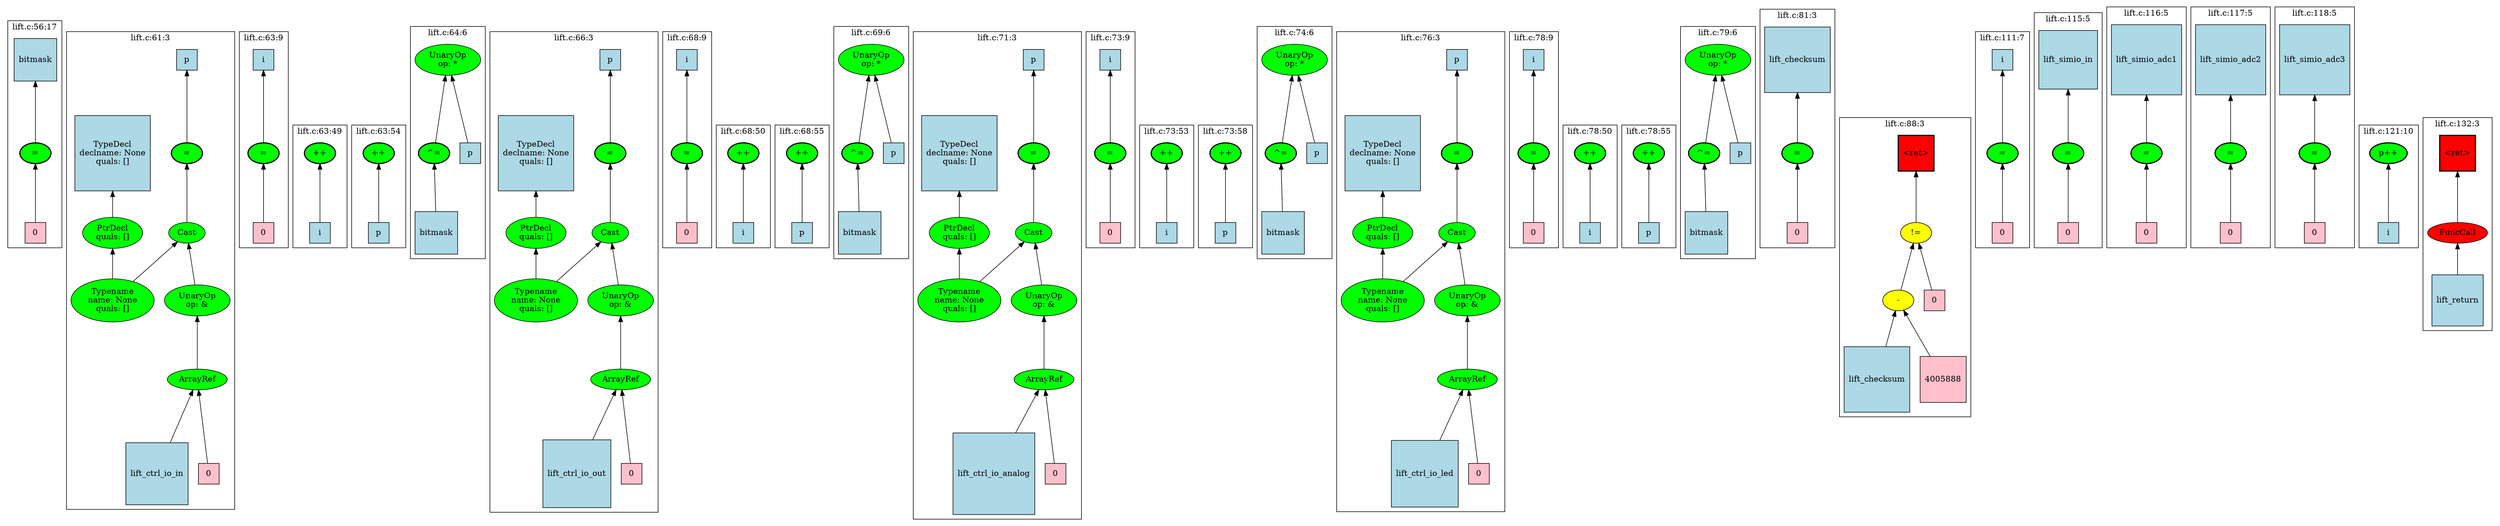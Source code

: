 strict graph "" {
	graph [bb="0,0,3727,788.95",
		newrank=true
	];
	node [label="\N"];
	{
		graph [rank=same,
			rankdir=LR
		];
		rank2	[height=0.5,
			label="",
			pos="1.5,558.95",
			style=invis,
			width=0.013889];
		241	[fillcolor=green,
			height=0.5,
			label="=",
			pos="49.5,558.95",
			style="filled,bold",
			width=0.75];
		rank2 -- 241	[pos="2.25,558.95 8.8945,558.95 15.539,558.95 22.184,558.95",
			style=invis];
		245	[fillcolor=green,
			height=0.5,
			label="=",
			pos="273.5,558.95",
			style="filled,bold",
			width=0.75];
		241 -- 245	[pos="56.324,576.6 64.1,593.95 78.635,619.42 100.5,630.7 145.92,654.14 169.38,652.73 215.5,630.7 238.92,619.52 255.92,593.76 265.25,576.35",
			style=invis];
		258	[fillcolor=green,
			height=0.5,
			label="=",
			pos="384.5,558.95",
			style="filled,bold",
			width=0.75];
		245 -- 258	[pos="300.82,558.95 319.67,558.95 338.52,558.95 357.37,558.95",
			style=invis];
		266	[fillcolor=green,
			height=0.5,
			label="++",
			pos="465.5,558.95",
			style="filled,bold",
			width=0.75];
		258 -- 266	[pos="411.71,558.95 420.54,558.95 429.36,558.95 438.19,558.95",
			style=invis];
		268	[fillcolor=green,
			height=0.5,
			label="++",
			pos="550.5,558.95",
			style="filled,bold",
			width=0.75];
		266 -- 268	[pos="492.73,558.95 502.96,558.95 513.19,558.95 523.42,558.95",
			style=invis];
		270	[fillcolor=green,
			height=0.5,
			label="^=",
			pos="632.5,558.95",
			style="filled,bold",
			width=0.75];
		268 -- 270	[pos="577.73,558.95 586.86,558.95 595.98,558.95 605.11,558.95",
			style=invis];
		274	[fillcolor=green,
			height=0.5,
			label="=",
			pos="907.5,558.95",
			style="filled,bold",
			width=0.75];
		270 -- 274	[pos="638.05,576.85 644.48,594.13 656.91,619.31 677.5,630.7 710.95,649.21 815.01,647.17 849.5,630.7 872.92,619.52 889.92,593.76 899.25,\
576.35",
			style=invis];
		287	[fillcolor=green,
			height=0.5,
			label="=",
			pos="1018.5,558.95",
			style="filled,bold",
			width=0.75];
		274 -- 287	[pos="934.82,558.95 953.67,558.95 972.52,558.95 991.37,558.95",
			style=invis];
		295	[fillcolor=green,
			height=0.5,
			label="++",
			pos="1099.5,558.95",
			style="filled,bold",
			width=0.75];
		287 -- 295	[pos="1045.7,558.95 1054.5,558.95 1063.4,558.95 1072.2,558.95",
			style=invis];
		297	[fillcolor=green,
			height=0.5,
			label="++",
			pos="1184.5,558.95",
			style="filled,bold",
			width=0.75];
		295 -- 297	[pos="1126.7,558.95 1137,558.95 1147.2,558.95 1157.4,558.95",
			style=invis];
		299	[fillcolor=green,
			height=0.5,
			label="^=",
			pos="1266.5,558.95",
			style="filled,bold",
			width=0.75];
		297 -- 299	[pos="1211.7,558.95 1220.9,558.95 1230,558.95 1239.1,558.95",
			style=invis];
		303	[fillcolor=green,
			height=0.5,
			label="=",
			pos="1541.5,558.95",
			style="filled,bold",
			width=0.75];
		299 -- 303	[pos="1272.1,576.85 1278.5,594.13 1290.9,619.31 1311.5,630.7 1344.9,649.21 1449,647.17 1483.5,630.7 1506.9,619.52 1523.9,593.76 1533.3,\
576.35",
			style=invis];
		316	[fillcolor=green,
			height=0.5,
			label="=",
			pos="1652.5,558.95",
			style="filled,bold",
			width=0.75];
		303 -- 316	[pos="1568.8,558.95 1587.7,558.95 1606.5,558.95 1625.4,558.95",
			style=invis];
		324	[fillcolor=green,
			height=0.5,
			label="++",
			pos="1733.5,558.95",
			style="filled,bold",
			width=0.75];
		316 -- 324	[pos="1679.7,558.95 1688.5,558.95 1697.4,558.95 1706.2,558.95",
			style=invis];
		326	[fillcolor=green,
			height=0.5,
			label="++",
			pos="1818.5,558.95",
			style="filled,bold",
			width=0.75];
		324 -- 326	[pos="1760.7,558.95 1771,558.95 1781.2,558.95 1791.4,558.95",
			style=invis];
		328	[fillcolor=green,
			height=0.5,
			label="^=",
			pos="1900.5,558.95",
			style="filled,bold",
			width=0.75];
		326 -- 328	[pos="1845.7,558.95 1854.9,558.95 1864,558.95 1873.1,558.95",
			style=invis];
		332	[fillcolor=green,
			height=0.5,
			label="=",
			pos="2175.5,558.95",
			style="filled,bold",
			width=0.75];
		328 -- 332	[pos="1906.1,576.85 1912.5,594.13 1924.9,619.31 1945.5,630.7 1978.9,649.21 2083,647.17 2117.5,630.7 2140.9,619.52 2157.9,593.76 2167.3,\
576.35",
			style=invis];
		345	[fillcolor=green,
			height=0.5,
			label="=",
			pos="2286.5,558.95",
			style="filled,bold",
			width=0.75];
		332 -- 345	[pos="2202.8,558.95 2221.7,558.95 2240.5,558.95 2259.4,558.95",
			style=invis];
		353	[fillcolor=green,
			height=0.5,
			label="++",
			pos="2367.5,558.95",
			style="filled,bold",
			width=0.75];
		345 -- 353	[pos="2313.7,558.95 2322.5,558.95 2331.4,558.95 2340.2,558.95",
			style=invis];
		355	[fillcolor=green,
			height=0.5,
			label="++",
			pos="2452.5,558.95",
			style="filled,bold",
			width=0.75];
		353 -- 355	[pos="2394.7,558.95 2405,558.95 2415.2,558.95 2425.4,558.95",
			style=invis];
		357	[fillcolor=green,
			height=0.5,
			label="^=",
			pos="2534.5,558.95",
			style="filled,bold",
			width=0.75];
		355 -- 357	[pos="2479.7,558.95 2488.9,558.95 2498,558.95 2507.1,558.95",
			style=invis];
		361	[fillcolor=green,
			height=0.5,
			label="=",
			pos="2686.5,558.95",
			style="filled,bold",
			width=0.75];
		357 -- 361	[pos="2540.1,576.85 2546.5,594.13 2558.9,619.31 2579.5,630.7 2594.7,639.09 2602.6,637.55 2618.5,630.7 2644.4,619.58 2665,593.27 2676.5,\
575.78",
			style=invis];
		372	[fillcolor=red,
			height=0.65278,
			label="\<ret\>",
			pos="2859.5,558.95",
			shape=square,
			style="filled,bold",
			width=0.65278];
		361 -- 372	[pos="2713.5,558.95 2754.3,558.95 2795.1,558.95 2835.8,558.95",
			style=invis];
		397	[fillcolor=green,
			height=0.5,
			label="=",
			pos="2987.5,558.95",
			style="filled,bold",
			width=0.75];
		372 -- 397	[pos="2883.5,558.95 2909.1,558.95 2934.7,558.95 2960.3,558.95",
			style=invis];
		405	[fillcolor=green,
			height=0.5,
			label="=",
			pos="3086.5,558.95",
			style="filled,bold",
			width=0.75];
		397 -- 405	[pos="3014.6,558.95 3029.5,558.95 3044.4,558.95 3059.2,558.95",
			style=invis];
		408	[fillcolor=green,
			height=0.5,
			label="=",
			pos="3205.5,558.95",
			style="filled,bold",
			width=0.75];
		405 -- 408	[pos="3113.9,558.95 3135.4,558.95 3156.9,558.95 3178.3,558.95",
			style=invis];
		411	[fillcolor=green,
			height=0.5,
			label="=",
			pos="3331.5,558.95",
			style="filled,bold",
			width=0.75];
		408 -- 411	[pos="3232.6,558.95 3256.5,558.95 3280.5,558.95 3304.4,558.95",
			style=invis];
		414	[fillcolor=green,
			height=0.5,
			label="=",
			pos="3457.5,558.95",
			style="filled,bold",
			width=0.75];
		411 -- 414	[pos="3358.6,558.95 3382.5,558.95 3406.5,558.95 3430.4,558.95",
			style=invis];
		421	[fillcolor=green,
			height=0.5,
			label="p++",
			pos="3565.5,558.95",
			style="filled,bold",
			width=0.75];
		414 -- 421	[pos="3484.5,558.95 3502.4,558.95 3520.4,558.95 3538.3,558.95",
			style=invis];
		439	[fillcolor=red,
			height=0.65278,
			label="\<ret\>",
			pos="3666.5,558.95",
			shape=square,
			style="filled,bold",
			width=0.65278];
		421 -- 439	[pos="3592.7,558.95 3609.4,558.95 3626.2,558.95 3642.9,558.95",
			style=invis];
		end	[height=0.5,
			label="",
			pos="3726.5,558.95",
			style=invis,
			width=0.013889];
		439 -- end	[pos="3690.4,558.95 3702.2,558.95 3714.1,558.95 3725.9,558.95",
			style=invis];
	}
	subgraph cluster241 {
		graph [bb="10.5,413.95,87.5,759.95",
			label="lift.c:56:17",
			lheight=0.21,
			lp="49,748.45",
			lwidth=0.85
		];
		241;
		244	[fillcolor=pink,
			height=0.5,
			label=0,
			pos="49.5,439.95",
			shape=square,
			style=filled,
			width=0.5];
		241 -- 244	[dir=back,
			pos="s,49.5,540.94 49.5,530.7 49.5,508.23 49.5,477.06 49.5,457.99"];
		242	[fillcolor=lightblue,
			height=0.83333,
			label=bitmask,
			pos="49.5,698.95",
			shape=square,
			style=filled,
			width=0.83333];
		242 -- 241	[dir=back,
			pos="s,49.5,668.69 49.5,658.41 49.5,631.49 49.5,597.21 49.5,577.01"];
	}
	subgraph cluster245 {
		graph [bb="95.5,20.5,341.5,747.95",
			label="lift.c:61:3",
			lheight=0.21,
			lp="218.5,736.45",
			lwidth=0.75
		];
		245;
		247	[fillcolor=green,
			height=0.5,
			label=Cast,
			pos="273.5,439.95",
			style=filled,
			width=0.75];
		245 -- 247	[dir=back,
			pos="s,273.5,540.94 273.5,530.7 273.5,508.23 273.5,477.06 273.5,457.99"];
		248	[fillcolor=green,
			height=1.041,
			label="Typename
name: None
quals: []",
			pos="162.5,336.48",
			style=filled,
			width=1.6303];
		247 -- 248	[dir=back,
			pos="s,258.07,424.84 250.32,417.76 234.46,403.27 213.21,383.84 195.59,367.73"];
		252	[fillcolor=green,
			height=0.74639,
			label="UnaryOp
op: &",
			pos="286.5,336.48",
			style=filled,
			width=1.316];
		247 -- 252	[dir=back,
			pos="s,275.71,421.74 277.01,411.58 278.92,396.66 281.27,378.28 283.16,363.56"];
		253	[fillcolor=green,
			height=0.5,
			label=ArrayRef,
			pos="286.5,216",
			style=filled,
			width=1.2277];
		252 -- 253	[dir=back,
			pos="s,286.5,309.48 286.5,299.3 286.5,277.66 286.5,251.14 286.5,234.16"];
		246	[fillcolor=lightblue,
			height=0.5,
			label=p,
			pos="273.5,698.95",
			shape=square,
			style=filled,
			width=0.5];
		246 -- 245	[dir=back,
			pos="s,273.5,680.75 273.5,670.55 273.5,642.83 273.5,600.83 273.5,577.37"];
		254	[fillcolor=lightblue,
			height=1.2778,
			label=lift_ctrl_io_in,
			pos="218.5,74.5",
			shape=square,
			style=filled,
			width=1.2778];
		253 -- 254	[dir=back,
			pos="s,278.3,198.17 273.91,189.16 264.57,170.02 251.62,143.44 240.58,120.8"];
		255	[fillcolor=pink,
			height=0.5,
			label=0,
			pos="300.5,74.5",
			shape=square,
			style=filled,
			width=0.5];
		253 -- 255	[dir=back,
			pos="s,288.22,197.89 289.22,187.91 292.04,159.77 296.38,116.56 298.77,92.745"];
		249	[fillcolor=green,
			height=0.74639,
			label="PtrDecl
quals: []",
			pos="162.5,439.95",
			style=filled,
			width=1.2178];
		249 -- 248	[dir=back,
			pos="s,162.5,412.82 162.5,402.74 162.5,393.48 162.5,383.52 162.5,374.23"];
		250	[fillcolor=lightblue,
			height=1.4722,
			label="TypeDecl
declname: None
quals: []",
			pos="162.5,558.95",
			shape=square,
			style=filled,
			width=1.4722];
		250 -- 249	[dir=back,
			pos="s,162.5,505.61 162.5,495.54 162.5,485.47 162.5,475.55 162.5,467"];
	}
	subgraph cluster258 {
		graph [bb="349.5,413.95,419.5,747.95",
			label="lift.c:63:9",
			lheight=0.21,
			lp="384.5,736.45",
			lwidth=0.75
		];
		258;
		260	[fillcolor=pink,
			height=0.5,
			label=0,
			pos="384.5,439.95",
			shape=square,
			style=filled,
			width=0.5];
		258 -- 260	[dir=back,
			pos="s,384.5,540.94 384.5,530.7 384.5,508.23 384.5,477.06 384.5,457.99"];
		259	[fillcolor=lightblue,
			height=0.5,
			label=i,
			pos="384.5,698.95",
			shape=square,
			style=filled,
			width=0.5];
		259 -- 258	[dir=back,
			pos="s,384.5,680.75 384.5,670.55 384.5,642.83 384.5,600.83 384.5,577.37"];
	}
	subgraph cluster266 {
		graph [bb="427.5,413.95,504.5,607.95",
			label="lift.c:63:49",
			lheight=0.21,
			lp="466,596.45",
			lwidth=0.85
		];
		266;
		267	[fillcolor=lightblue,
			height=0.5,
			label=i,
			pos="465.5,439.95",
			shape=square,
			style=filled,
			width=0.5];
		266 -- 267	[dir=back,
			pos="s,465.5,540.94 465.5,530.7 465.5,508.23 465.5,477.06 465.5,457.99"];
	}
	subgraph cluster268 {
		graph [bb="512.5,413.95,589.5,607.95",
			label="lift.c:63:54",
			lheight=0.21,
			lp="551,596.45",
			lwidth=0.85
		];
		268;
		269	[fillcolor=lightblue,
			height=0.5,
			label=p,
			pos="550.5,439.95",
			shape=square,
			style=filled,
			width=0.5];
		268 -- 269	[dir=back,
			pos="s,550.5,540.94 550.5,530.7 550.5,508.23 550.5,477.06 550.5,457.99"];
	}
	subgraph cluster270 {
		graph [bb="597.5,401.95,721.5,756.82",
			label="lift.c:64:6",
			lheight=0.21,
			lp="659.5,745.32",
			lwidth=0.75
		];
		270;
		273	[fillcolor=lightblue,
			height=0.83333,
			label=bitmask,
			pos="635.5,439.95",
			shape=square,
			style=filled,
			width=0.83333];
		270 -- 273	[dir=back,
			pos="s,632.94,540.94 633.2,530.74 633.66,512.6 634.27,488.77 634.75,470.22"];
		271	[fillcolor=green,
			height=0.74639,
			label="UnaryOp
op: *",
			pos="659.5,698.95",
			style=filled,
			width=1.316];
		271 -- 270	[dir=back,
			pos="s,654.42,672 652.47,662 647.11,634.64 639.98,598.19 635.85,577.08"];
		272	[fillcolor=lightblue,
			height=0.5,
			label=p,
			pos="695.5,558.95",
			shape=square,
			style=filled,
			width=0.5];
		271 -- 272	[dir=back,
			pos="s,666.19,672.32 668.79,662.34 675.93,634.97 685.48,598.38 691.01,577.16"];
	}
	subgraph cluster274 {
		graph [bb="729.5,17.5,975.5,747.95",
			label="lift.c:66:3",
			lheight=0.21,
			lp="852.5,736.45",
			lwidth=0.75
		];
		274;
		276	[fillcolor=green,
			height=0.5,
			label=Cast,
			pos="907.5,439.95",
			style=filled,
			width=0.75];
		274 -- 276	[dir=back,
			pos="s,907.5,540.94 907.5,530.7 907.5,508.23 907.5,477.06 907.5,457.99"];
		277	[fillcolor=green,
			height=1.041,
			label="Typename
name: None
quals: []",
			pos="796.5,336.48",
			style=filled,
			width=1.6303];
		276 -- 277	[dir=back,
			pos="s,892.07,424.84 884.32,417.76 868.46,403.27 847.21,383.84 829.59,367.73"];
		281	[fillcolor=green,
			height=0.74639,
			label="UnaryOp
op: &",
			pos="920.5,336.48",
			style=filled,
			width=1.316];
		276 -- 281	[dir=back,
			pos="s,909.71,421.74 911.01,411.58 912.92,396.66 915.27,378.28 917.16,363.56"];
		282	[fillcolor=green,
			height=0.5,
			label=ArrayRef,
			pos="920.5,216",
			style=filled,
			width=1.2277];
		281 -- 282	[dir=back,
			pos="s,920.5,309.48 920.5,299.3 920.5,277.66 920.5,251.14 920.5,234.16"];
		275	[fillcolor=lightblue,
			height=0.5,
			label=p,
			pos="907.5,698.95",
			shape=square,
			style=filled,
			width=0.5];
		275 -- 274	[dir=back,
			pos="s,907.5,680.75 907.5,670.55 907.5,642.83 907.5,600.83 907.5,577.37"];
		283	[fillcolor=lightblue,
			height=1.3611,
			label=lift_ctrl_io_out,
			pos="849.5,74.5",
			shape=square,
			style=filled,
			width=1.3611];
		282 -- 283	[dir=back,
			pos="s,911.94,198.17 907.39,189.24 898.03,170.86 885.17,145.59 873.95,123.53"];
		284	[fillcolor=pink,
			height=0.5,
			label=0,
			pos="934.5,74.5",
			shape=square,
			style=filled,
			width=0.5];
		282 -- 284	[dir=back,
			pos="s,922.22,197.89 923.22,187.91 926.04,159.77 930.38,116.56 932.77,92.745"];
		278	[fillcolor=green,
			height=0.74639,
			label="PtrDecl
quals: []",
			pos="796.5,439.95",
			style=filled,
			width=1.2178];
		278 -- 277	[dir=back,
			pos="s,796.5,412.82 796.5,402.74 796.5,393.48 796.5,383.52 796.5,374.23"];
		279	[fillcolor=lightblue,
			height=1.4722,
			label="TypeDecl
declname: None
quals: []",
			pos="796.5,558.95",
			shape=square,
			style=filled,
			width=1.4722];
		279 -- 278	[dir=back,
			pos="s,796.5,505.61 796.5,495.54 796.5,485.47 796.5,475.55 796.5,467"];
	}
	subgraph cluster287 {
		graph [bb="983.5,413.95,1053.5,747.95",
			label="lift.c:68:9",
			lheight=0.21,
			lp="1018.5,736.45",
			lwidth=0.75
		];
		287;
		289	[fillcolor=pink,
			height=0.5,
			label=0,
			pos="1018.5,439.95",
			shape=square,
			style=filled,
			width=0.5];
		287 -- 289	[dir=back,
			pos="s,1018.5,540.94 1018.5,530.7 1018.5,508.23 1018.5,477.06 1018.5,457.99"];
		288	[fillcolor=lightblue,
			height=0.5,
			label=i,
			pos="1018.5,698.95",
			shape=square,
			style=filled,
			width=0.5];
		288 -- 287	[dir=back,
			pos="s,1018.5,680.75 1018.5,670.55 1018.5,642.83 1018.5,600.83 1018.5,577.37"];
	}
	subgraph cluster295 {
		graph [bb="1061.5,413.95,1138.5,607.95",
			label="lift.c:68:50",
			lheight=0.21,
			lp="1100,596.45",
			lwidth=0.85
		];
		295;
		296	[fillcolor=lightblue,
			height=0.5,
			label=i,
			pos="1099.5,439.95",
			shape=square,
			style=filled,
			width=0.5];
		295 -- 296	[dir=back,
			pos="s,1099.5,540.94 1099.5,530.7 1099.5,508.23 1099.5,477.06 1099.5,457.99"];
	}
	subgraph cluster297 {
		graph [bb="1146.5,413.95,1223.5,607.95",
			label="lift.c:68:55",
			lheight=0.21,
			lp="1185,596.45",
			lwidth=0.85
		];
		297;
		298	[fillcolor=lightblue,
			height=0.5,
			label=p,
			pos="1184.5,439.95",
			shape=square,
			style=filled,
			width=0.5];
		297 -- 298	[dir=back,
			pos="s,1184.5,540.94 1184.5,530.7 1184.5,508.23 1184.5,477.06 1184.5,457.99"];
	}
	subgraph cluster299 {
		graph [bb="1231.5,401.95,1355.5,756.82",
			label="lift.c:69:6",
			lheight=0.21,
			lp="1293.5,745.32",
			lwidth=0.75
		];
		299;
		302	[fillcolor=lightblue,
			height=0.83333,
			label=bitmask,
			pos="1269.5,439.95",
			shape=square,
			style=filled,
			width=0.83333];
		299 -- 302	[dir=back,
			pos="s,1266.9,540.94 1267.2,530.74 1267.7,512.6 1268.3,488.77 1268.7,470.22"];
		300	[fillcolor=green,
			height=0.74639,
			label="UnaryOp
op: *",
			pos="1293.5,698.95",
			style=filled,
			width=1.316];
		300 -- 299	[dir=back,
			pos="s,1288.4,672 1286.5,662 1281.1,634.64 1274,598.19 1269.9,577.08"];
		301	[fillcolor=lightblue,
			height=0.5,
			label=p,
			pos="1329.5,558.95",
			shape=square,
			style=filled,
			width=0.5];
		300 -- 301	[dir=back,
			pos="s,1300.2,672.32 1302.8,662.34 1309.9,634.97 1319.5,598.38 1325,577.16"];
	}
	subgraph cluster303 {
		graph [bb="1363.5,8,1609.5,747.95",
			label="lift.c:71:3",
			lheight=0.21,
			lp="1486.5,736.45",
			lwidth=0.75
		];
		303;
		305	[fillcolor=green,
			height=0.5,
			label=Cast,
			pos="1541.5,439.95",
			style=filled,
			width=0.75];
		303 -- 305	[dir=back,
			pos="s,1541.5,540.94 1541.5,530.7 1541.5,508.23 1541.5,477.06 1541.5,457.99"];
		306	[fillcolor=green,
			height=1.041,
			label="Typename
name: None
quals: []",
			pos="1430.5,336.48",
			style=filled,
			width=1.6303];
		305 -- 306	[dir=back,
			pos="s,1526.1,424.84 1518.3,417.76 1502.5,403.27 1481.2,383.84 1463.6,367.73"];
		310	[fillcolor=green,
			height=0.74639,
			label="UnaryOp
op: &",
			pos="1554.5,336.48",
			style=filled,
			width=1.316];
		305 -- 310	[dir=back,
			pos="s,1543.7,421.74 1545,411.58 1546.9,396.66 1549.3,378.28 1551.2,363.56"];
		311	[fillcolor=green,
			height=0.5,
			label=ArrayRef,
			pos="1554.5,216",
			style=filled,
			width=1.2277];
		310 -- 311	[dir=back,
			pos="s,1554.5,309.48 1554.5,299.3 1554.5,277.66 1554.5,251.14 1554.5,234.16"];
		304	[fillcolor=lightblue,
			height=0.5,
			label=p,
			pos="1541.5,698.95",
			shape=square,
			style=filled,
			width=0.5];
		304 -- 303	[dir=back,
			pos="s,1541.5,680.75 1541.5,670.55 1541.5,642.83 1541.5,600.83 1541.5,577.37"];
		312	[fillcolor=lightblue,
			height=1.625,
			label=lift_ctrl_io_analog,
			pos="1473.5,74.5",
			shape=square,
			style=filled,
			width=1.625];
		311 -- 312	[dir=back,
			pos="s,1544.7,198.17 1539.5,189.08 1530.3,173.35 1518.3,152.62 1507,133.18"];
		313	[fillcolor=pink,
			height=0.5,
			label=0,
			pos="1568.5,74.5",
			shape=square,
			style=filled,
			width=0.5];
		311 -- 313	[dir=back,
			pos="s,1556.2,197.89 1557.2,187.91 1560,159.77 1564.4,116.56 1566.8,92.745"];
		307	[fillcolor=green,
			height=0.74639,
			label="PtrDecl
quals: []",
			pos="1430.5,439.95",
			style=filled,
			width=1.2178];
		307 -- 306	[dir=back,
			pos="s,1430.5,412.82 1430.5,402.74 1430.5,393.48 1430.5,383.52 1430.5,374.23"];
		308	[fillcolor=lightblue,
			height=1.4722,
			label="TypeDecl
declname: None
quals: []",
			pos="1430.5,558.95",
			shape=square,
			style=filled,
			width=1.4722];
		308 -- 307	[dir=back,
			pos="s,1430.5,505.61 1430.5,495.54 1430.5,485.47 1430.5,475.55 1430.5,467"];
	}
	subgraph cluster316 {
		graph [bb="1617.5,413.95,1687.5,747.95",
			label="lift.c:73:9",
			lheight=0.21,
			lp="1652.5,736.45",
			lwidth=0.75
		];
		316;
		318	[fillcolor=pink,
			height=0.5,
			label=0,
			pos="1652.5,439.95",
			shape=square,
			style=filled,
			width=0.5];
		316 -- 318	[dir=back,
			pos="s,1652.5,540.94 1652.5,530.7 1652.5,508.23 1652.5,477.06 1652.5,457.99"];
		317	[fillcolor=lightblue,
			height=0.5,
			label=i,
			pos="1652.5,698.95",
			shape=square,
			style=filled,
			width=0.5];
		317 -- 316	[dir=back,
			pos="s,1652.5,680.75 1652.5,670.55 1652.5,642.83 1652.5,600.83 1652.5,577.37"];
	}
	subgraph cluster324 {
		graph [bb="1695.5,413.95,1772.5,607.95",
			label="lift.c:73:53",
			lheight=0.21,
			lp="1734,596.45",
			lwidth=0.85
		];
		324;
		325	[fillcolor=lightblue,
			height=0.5,
			label=i,
			pos="1733.5,439.95",
			shape=square,
			style=filled,
			width=0.5];
		324 -- 325	[dir=back,
			pos="s,1733.5,540.94 1733.5,530.7 1733.5,508.23 1733.5,477.06 1733.5,457.99"];
	}
	subgraph cluster326 {
		graph [bb="1780.5,413.95,1857.5,607.95",
			label="lift.c:73:58",
			lheight=0.21,
			lp="1819,596.45",
			lwidth=0.85
		];
		326;
		327	[fillcolor=lightblue,
			height=0.5,
			label=p,
			pos="1818.5,439.95",
			shape=square,
			style=filled,
			width=0.5];
		326 -- 327	[dir=back,
			pos="s,1818.5,540.94 1818.5,530.7 1818.5,508.23 1818.5,477.06 1818.5,457.99"];
	}
	subgraph cluster328 {
		graph [bb="1865.5,401.95,1989.5,756.82",
			label="lift.c:74:6",
			lheight=0.21,
			lp="1927.5,745.32",
			lwidth=0.75
		];
		328;
		331	[fillcolor=lightblue,
			height=0.83333,
			label=bitmask,
			pos="1903.5,439.95",
			shape=square,
			style=filled,
			width=0.83333];
		328 -- 331	[dir=back,
			pos="s,1900.9,540.94 1901.2,530.74 1901.7,512.6 1902.3,488.77 1902.7,470.22"];
		329	[fillcolor=green,
			height=0.74639,
			label="UnaryOp
op: *",
			pos="1927.5,698.95",
			style=filled,
			width=1.316];
		329 -- 328	[dir=back,
			pos="s,1922.4,672 1920.5,662 1915.1,634.64 1908,598.19 1903.9,577.08"];
		330	[fillcolor=lightblue,
			height=0.5,
			label=p,
			pos="1963.5,558.95",
			shape=square,
			style=filled,
			width=0.5];
		329 -- 330	[dir=back,
			pos="s,1934.2,672.32 1936.8,662.34 1943.9,634.97 1953.5,598.38 1959,577.16"];
	}
	subgraph cluster332 {
		graph [bb="1997.5,17.5,2243.5,747.95",
			label="lift.c:76:3",
			lheight=0.21,
			lp="2120.5,736.45",
			lwidth=0.75
		];
		332;
		334	[fillcolor=green,
			height=0.5,
			label=Cast,
			pos="2175.5,439.95",
			style=filled,
			width=0.75];
		332 -- 334	[dir=back,
			pos="s,2175.5,540.94 2175.5,530.7 2175.5,508.23 2175.5,477.06 2175.5,457.99"];
		335	[fillcolor=green,
			height=1.041,
			label="Typename
name: None
quals: []",
			pos="2064.5,336.48",
			style=filled,
			width=1.6303];
		334 -- 335	[dir=back,
			pos="s,2160.1,424.84 2152.3,417.76 2136.5,403.27 2115.2,383.84 2097.6,367.73"];
		339	[fillcolor=green,
			height=0.74639,
			label="UnaryOp
op: &",
			pos="2188.5,336.48",
			style=filled,
			width=1.316];
		334 -- 339	[dir=back,
			pos="s,2177.7,421.74 2179,411.58 2180.9,396.66 2183.3,378.28 2185.2,363.56"];
		340	[fillcolor=green,
			height=0.5,
			label=ArrayRef,
			pos="2188.5,216",
			style=filled,
			width=1.2277];
		339 -- 340	[dir=back,
			pos="s,2188.5,309.48 2188.5,299.3 2188.5,277.66 2188.5,251.14 2188.5,234.16"];
		333	[fillcolor=lightblue,
			height=0.5,
			label=p,
			pos="2175.5,698.95",
			shape=square,
			style=filled,
			width=0.5];
		333 -- 332	[dir=back,
			pos="s,2175.5,680.75 2175.5,670.55 2175.5,642.83 2175.5,600.83 2175.5,577.37"];
		341	[fillcolor=lightblue,
			height=1.3611,
			label=lift_ctrl_io_led,
			pos="2117.5,74.5",
			shape=square,
			style=filled,
			width=1.3611];
		340 -- 341	[dir=back,
			pos="s,2179.9,198.17 2175.4,189.24 2166,170.86 2153.2,145.59 2141.9,123.53"];
		342	[fillcolor=pink,
			height=0.5,
			label=0,
			pos="2202.5,74.5",
			shape=square,
			style=filled,
			width=0.5];
		340 -- 342	[dir=back,
			pos="s,2190.2,197.89 2191.2,187.91 2194,159.77 2198.4,116.56 2200.8,92.745"];
		336	[fillcolor=green,
			height=0.74639,
			label="PtrDecl
quals: []",
			pos="2064.5,439.95",
			style=filled,
			width=1.2178];
		336 -- 335	[dir=back,
			pos="s,2064.5,412.82 2064.5,402.74 2064.5,393.48 2064.5,383.52 2064.5,374.23"];
		337	[fillcolor=lightblue,
			height=1.4722,
			label="TypeDecl
declname: None
quals: []",
			pos="2064.5,558.95",
			shape=square,
			style=filled,
			width=1.4722];
		337 -- 336	[dir=back,
			pos="s,2064.5,505.61 2064.5,495.54 2064.5,485.47 2064.5,475.55 2064.5,467"];
	}
	subgraph cluster345 {
		graph [bb="2251.5,413.95,2321.5,747.95",
			label="lift.c:78:9",
			lheight=0.21,
			lp="2286.5,736.45",
			lwidth=0.75
		];
		345;
		347	[fillcolor=pink,
			height=0.5,
			label=0,
			pos="2286.5,439.95",
			shape=square,
			style=filled,
			width=0.5];
		345 -- 347	[dir=back,
			pos="s,2286.5,540.94 2286.5,530.7 2286.5,508.23 2286.5,477.06 2286.5,457.99"];
		346	[fillcolor=lightblue,
			height=0.5,
			label=i,
			pos="2286.5,698.95",
			shape=square,
			style=filled,
			width=0.5];
		346 -- 345	[dir=back,
			pos="s,2286.5,680.75 2286.5,670.55 2286.5,642.83 2286.5,600.83 2286.5,577.37"];
	}
	subgraph cluster353 {
		graph [bb="2329.5,413.95,2406.5,607.95",
			label="lift.c:78:50",
			lheight=0.21,
			lp="2368,596.45",
			lwidth=0.85
		];
		353;
		354	[fillcolor=lightblue,
			height=0.5,
			label=i,
			pos="2367.5,439.95",
			shape=square,
			style=filled,
			width=0.5];
		353 -- 354	[dir=back,
			pos="s,2367.5,540.94 2367.5,530.7 2367.5,508.23 2367.5,477.06 2367.5,457.99"];
	}
	subgraph cluster355 {
		graph [bb="2414.5,413.95,2491.5,607.95",
			label="lift.c:78:55",
			lheight=0.21,
			lp="2453,596.45",
			lwidth=0.85
		];
		355;
		356	[fillcolor=lightblue,
			height=0.5,
			label=p,
			pos="2452.5,439.95",
			shape=square,
			style=filled,
			width=0.5];
		355 -- 356	[dir=back,
			pos="s,2452.5,540.94 2452.5,530.7 2452.5,508.23 2452.5,477.06 2452.5,457.99"];
	}
	subgraph cluster357 {
		graph [bb="2499.5,401.95,2623.5,756.82",
			label="lift.c:79:6",
			lheight=0.21,
			lp="2561.5,745.32",
			lwidth=0.75
		];
		357;
		360	[fillcolor=lightblue,
			height=0.83333,
			label=bitmask,
			pos="2537.5,439.95",
			shape=square,
			style=filled,
			width=0.83333];
		357 -- 360	[dir=back,
			pos="s,2534.9,540.94 2535.2,530.74 2535.7,512.6 2536.3,488.77 2536.7,470.22"];
		358	[fillcolor=green,
			height=0.74639,
			label="UnaryOp
op: *",
			pos="2561.5,698.95",
			style=filled,
			width=1.316];
		358 -- 357	[dir=back,
			pos="s,2556.4,672 2554.5,662 2549.1,634.64 2542,598.19 2537.9,577.08"];
		359	[fillcolor=lightblue,
			height=0.5,
			label=p,
			pos="2597.5,558.95",
			shape=square,
			style=filled,
			width=0.5];
		358 -- 359	[dir=back,
			pos="s,2568.2,672.32 2570.8,662.34 2577.9,634.97 2587.5,598.38 2593,577.16"];
	}
	subgraph cluster361 {
		graph [bb="2631.5,413.95,2741.5,776.95",
			label="lift.c:81:3",
			lheight=0.21,
			lp="2686.5,765.45",
			lwidth=0.75
		];
		361;
		363	[fillcolor=pink,
			height=0.5,
			label=0,
			pos="2686.5,439.95",
			shape=square,
			style=filled,
			width=0.5];
		361 -- 363	[dir=back,
			pos="s,2686.5,540.94 2686.5,530.7 2686.5,508.23 2686.5,477.06 2686.5,457.99"];
		362	[fillcolor=lightblue,
			height=1.3056,
			label=lift_checksum,
			pos="2686.5,698.95",
			shape=square,
			style=filled,
			width=1.3056];
		362 -- 361	[dir=back,
			pos="s,2686.5,651.62 2686.5,641.49 2686.5,618.3 2686.5,593.15 2686.5,577.01"];
	}
	subgraph cluster372 {
		graph [bb="2749.5,161,2941.5,613.45",
			label="lift.c:88:3",
			lheight=0.21,
			lp="2845.5,601.95",
			lwidth=0.75
		];
		372;
		373	[fillcolor=yellow,
			height=0.5,
			label="!=",
			pos="2859.5,439.95",
			style=filled,
			width=0.75];
		372 -- 373	[dir=back,
			pos="s,2859.5,535.39 2859.5,525.25 2859.5,503.46 2859.5,475.7 2859.5,458.12"];
		374	[fillcolor=yellow,
			height=0.5,
			label="-",
			pos="2828.5,336.48",
			style=filled,
			width=0.75];
		373 -- 374	[dir=back,
			pos="s,2854.4,422.2 2851.5,412.63 2845.8,394.2 2838.5,370.13 2833.6,354.26"];
		377	[fillcolor=pink,
			height=0.5,
			label=0,
			pos="2891.5,336.48",
			shape=square,
			style=filled,
			width=0.5];
		373 -- 377	[dir=back,
			pos="s,2864.8,422.2 2867.9,412.43 2873.6,394.16 2881.1,370.42 2886.1,354.6"];
		375	[fillcolor=lightblue,
			height=1.3056,
			label=lift_checksum,
			pos="2804.5,216",
			shape=square,
			style=filled,
			width=1.3056];
		374 -- 375	[dir=back,
			pos="s,2825.1,318.5 2823,308.5 2820.3,295.07 2817,278.46 2813.8,263.1"];
		376	[fillcolor=pink,
			height=0.88889,
			label=4005888,
			pos="2901.5,216",
			shape=square,
			style=filled,
			width=0.88889];
		374 -- 376	[dir=back,
			pos="s,2838.3,319.5 2843.8,310.67 2855,292.51 2870.2,267.75 2882.2,248.24"];
	}
	subgraph cluster397 {
		graph [bb="2949.5,413.95,3026.5,747.95",
			label="lift.c:111:7",
			lheight=0.21,
			lp="2988,736.45",
			lwidth=0.85
		];
		397;
		400	[fillcolor=pink,
			height=0.5,
			label=0,
			pos="2987.5,439.95",
			shape=square,
			style=filled,
			width=0.5];
		397 -- 400	[dir=back,
			pos="s,2987.5,540.94 2987.5,530.7 2987.5,508.23 2987.5,477.06 2987.5,457.99"];
		398	[fillcolor=lightblue,
			height=0.5,
			label=i,
			pos="2987.5,698.95",
			shape=square,
			style=filled,
			width=0.5];
		398 -- 397	[dir=back,
			pos="s,2987.5,680.75 2987.5,670.55 2987.5,642.83 2987.5,600.83 2987.5,577.37"];
	}
	subgraph cluster405 {
		graph [bb="3034.5,413.95,3138.5,773.45",
			label="lift.c:115:5",
			lheight=0.21,
			lp="3086.5,761.95",
			lwidth=0.85
		];
		405;
		407	[fillcolor=pink,
			height=0.5,
			label=0,
			pos="3086.5,439.95",
			shape=square,
			style=filled,
			width=0.5];
		405 -- 407	[dir=back,
			pos="s,3086.5,540.94 3086.5,530.7 3086.5,508.23 3086.5,477.06 3086.5,457.99"];
		406	[fillcolor=lightblue,
			height=1.2083,
			label=lift_simio_in,
			pos="3086.5,698.95",
			shape=square,
			style=filled,
			width=1.2083];
		406 -- 405	[dir=back,
			pos="s,3086.5,655.42 3086.5,645.25 3086.5,621.03 3086.5,593.97 3086.5,576.96"];
	}
	subgraph cluster408 {
		graph [bb="3146.5,413.95,3264.5,780.95",
			label="lift.c:116:5",
			lheight=0.21,
			lp="3205.5,769.45",
			lwidth=0.85
		];
		408;
		410	[fillcolor=pink,
			height=0.5,
			label=0,
			pos="3205.5,439.95",
			shape=square,
			style=filled,
			width=0.5];
		408 -- 410	[dir=back,
			pos="s,3205.5,540.94 3205.5,530.7 3205.5,508.23 3205.5,477.06 3205.5,457.99"];
		409	[fillcolor=lightblue,
			height=1.4167,
			label=lift_simio_adc1,
			pos="3205.5,698.95",
			shape=square,
			style=filled,
			width=1.4167];
		409 -- 408	[dir=back,
			pos="s,3205.5,647.74 3205.5,637.7 3205.5,615.59 3205.5,592.26 3205.5,577"];
	}
	subgraph cluster411 {
		graph [bb="3272.5,413.95,3390.5,780.95",
			label="lift.c:117:5",
			lheight=0.21,
			lp="3331.5,769.45",
			lwidth=0.85
		];
		411;
		413	[fillcolor=pink,
			height=0.5,
			label=0,
			pos="3331.5,439.95",
			shape=square,
			style=filled,
			width=0.5];
		411 -- 413	[dir=back,
			pos="s,3331.5,540.94 3331.5,530.7 3331.5,508.23 3331.5,477.06 3331.5,457.99"];
		412	[fillcolor=lightblue,
			height=1.4167,
			label=lift_simio_adc2,
			pos="3331.5,698.95",
			shape=square,
			style=filled,
			width=1.4167];
		412 -- 411	[dir=back,
			pos="s,3331.5,647.74 3331.5,637.7 3331.5,615.59 3331.5,592.26 3331.5,577"];
	}
	subgraph cluster414 {
		graph [bb="3398.5,413.95,3516.5,780.95",
			label="lift.c:118:5",
			lheight=0.21,
			lp="3457.5,769.45",
			lwidth=0.85
		];
		414;
		416	[fillcolor=pink,
			height=0.5,
			label=0,
			pos="3457.5,439.95",
			shape=square,
			style=filled,
			width=0.5];
		414 -- 416	[dir=back,
			pos="s,3457.5,540.94 3457.5,530.7 3457.5,508.23 3457.5,477.06 3457.5,457.99"];
		415	[fillcolor=lightblue,
			height=1.4167,
			label=lift_simio_adc3,
			pos="3457.5,698.95",
			shape=square,
			style=filled,
			width=1.4167];
		415 -- 414	[dir=back,
			pos="s,3457.5,647.74 3457.5,637.7 3457.5,615.59 3457.5,592.26 3457.5,577"];
	}
	subgraph cluster421 {
		graph [bb="3524.5,413.95,3607.5,607.95",
			label="lift.c:121:10",
			lheight=0.21,
			lp="3566,596.45",
			lwidth=0.93
		];
		421;
		422	[fillcolor=lightblue,
			height=0.5,
			label=i,
			pos="3565.5,439.95",
			shape=square,
			style=filled,
			width=0.5];
		421 -- 422	[dir=back,
			pos="s,3565.5,540.94 3565.5,530.7 3565.5,508.23 3565.5,477.06 3565.5,457.99"];
	}
	subgraph cluster439 {
		graph [bb="3615.5,292.98,3717.5,613.45",
			label="lift.c:132:3",
			lheight=0.21,
			lp="3666.5,601.95",
			lwidth=0.85
		];
		439;
		440	[fillcolor=red,
			height=0.5,
			label=FuncCall,
			pos="3666.5,439.95",
			style=filled,
			width=1.1916];
		439 -- 440	[dir=back,
			pos="s,3666.5,535.39 3666.5,525.25 3666.5,503.46 3666.5,475.7 3666.5,458.12"];
		441	[fillcolor=lightblue,
			height=0.98611,
			label=lift_return,
			pos="3666.5,336.48",
			shape=square,
			style=filled,
			width=0.98611];
		440 -- 441	[dir=back,
			pos="s,3666.5,421.74 3666.5,411.72 3666.5,399.53 3666.5,385.01 3666.5,372.06"];
	}
	rank1	[height=0.5,
		label="",
		pos="0.5,698.95",
		style=invis,
		width=0.013889];
	rank1 -- rank2	[pos="0.62062,681.31 0.81283,654.78 1.1865,603.22 1.3789,576.66",
		style=invis];
}
